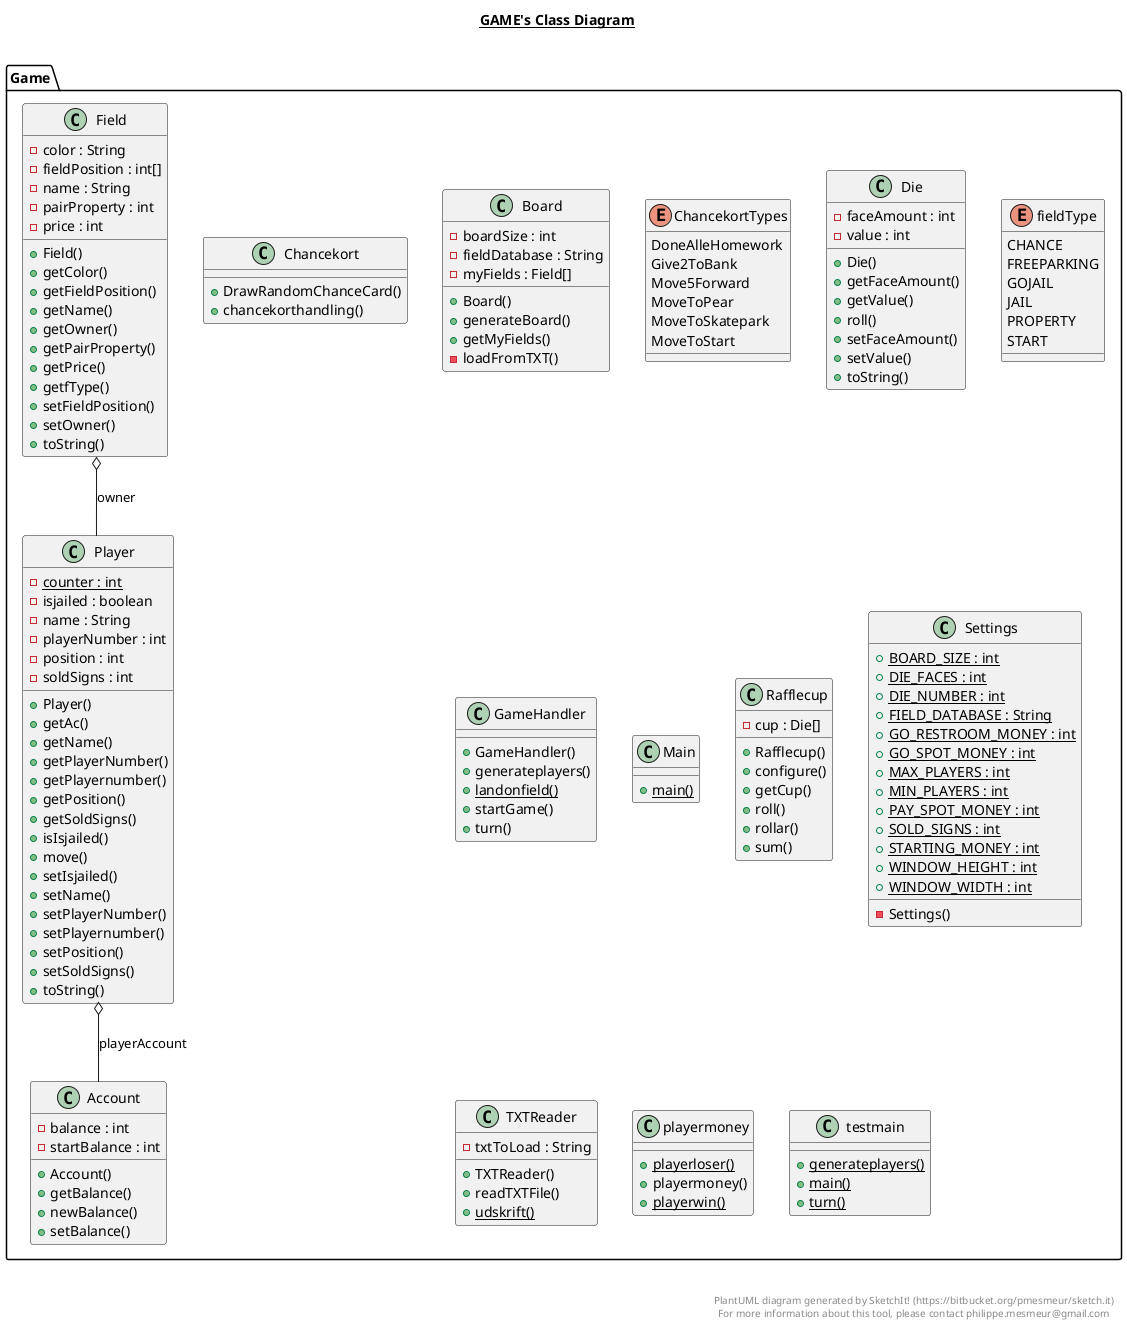 @startuml

title __GAME's Class Diagram__\n

  namespace Game {
    class Game.Account {
        - balance : int
        - startBalance : int
        + Account()
        + getBalance()
        + newBalance()
        + setBalance()
    }
  }


  namespace Game {
    class Game.Board {
        - boardSize : int
        - fieldDatabase : String
        - myFields : Field[]
        + Board()
        + generateBoard()
        + getMyFields()
        - loadFromTXT()
    }
  }


  namespace Game {
    class Game.Chancekort {
        + DrawRandomChanceCard()
        + chancekorthandling()
    }
  }


  namespace Game {
    enum ChancekortTypes {
      DoneAlleHomework
      Give2ToBank
      Move5Forward
      MoveToPear
      MoveToSkatepark
      MoveToStart
    }
  }


  namespace Game {
    class Game.Die {
        - faceAmount : int
        - value : int
        + Die()
        + getFaceAmount()
        + getValue()
        + roll()
        + setFaceAmount()
        + setValue()
        + toString()
    }
  }


  namespace Game {
    class Game.Field {
        - color : String
        - fieldPosition : int[]
        - name : String
        - pairProperty : int
        - price : int
        + Field()
        + getColor()
        + getFieldPosition()
        + getName()
        + getOwner()
        + getPairProperty()
        + getPrice()
        + getfType()
        + setFieldPosition()
        + setOwner()
        + toString()
    }
  }


  namespace Game {
    enum fieldType {
      CHANCE
      FREEPARKING
      GOJAIL
      JAIL
      PROPERTY
      START
    }
  }


  namespace Game {
    class Game.GameHandler {
        + GameHandler()
        + generateplayers()
        {static} + landonfield()
        + startGame()
        + turn()
    }
  }


  namespace Game {
    class Game.Main {
        {static} + main()
    }
  }


  namespace Game {
    class Game.Player {
        {static} - counter : int
        - isjailed : boolean
        - name : String
        - playerNumber : int
        - position : int
        - soldSigns : int
        + Player()
        + getAc()
        + getName()
        + getPlayerNumber()
        + getPlayernumber()
        + getPosition()
        + getSoldSigns()
        + isIsjailed()
        + move()
        + setIsjailed()
        + setName()
        + setPlayerNumber()
        + setPlayernumber()
        + setPosition()
        + setSoldSigns()
        + toString()
    }
  }


  namespace Game {
    class Game.Rafflecup {
        - cup : Die[]
        + Rafflecup()
        + configure()
        + getCup()
        + roll()
        + rollar()
        + sum()
    }
  }


  namespace Game {
    class Game.Settings {
        {static} + BOARD_SIZE : int
        {static} + DIE_FACES : int
        {static} + DIE_NUMBER : int
        {static} + FIELD_DATABASE : String
        {static} + GO_RESTROOM_MONEY : int
        {static} + GO_SPOT_MONEY : int
        {static} + MAX_PLAYERS : int
        {static} + MIN_PLAYERS : int
        {static} + PAY_SPOT_MONEY : int
        {static} + SOLD_SIGNS : int
        {static} + STARTING_MONEY : int
        {static} + WINDOW_HEIGHT : int
        {static} + WINDOW_WIDTH : int
        - Settings()
    }
  }


  namespace Game {
    class Game.TXTReader {
        - txtToLoad : String
        + TXTReader()
        + readTXTFile()
        {static} + udskrift()
    }
  }


  namespace Game {
    class Game.playermoney {
        {static} + playerloser()
        + playermoney()
        {static} + playerwin()
    }
  }


  namespace Game {
    class Game.testmain {
        {static} + generateplayers()
        {static} + main()
        {static} + turn()
    }
  }


  Game.Chancekort +-down- Game.Chancekort.ChancekortTypes
  Game.Field o-- Game.Field.fieldType : fType
  Game.Field o-- Game.Player : owner
  Game.Field +-down- Game.Field.fieldType
  Game.Player o-- Game.Account : playerAccount


right footer


PlantUML diagram generated by SketchIt! (https://bitbucket.org/pmesmeur/sketch.it)
For more information about this tool, please contact philippe.mesmeur@gmail.com
endfooter

@enduml
